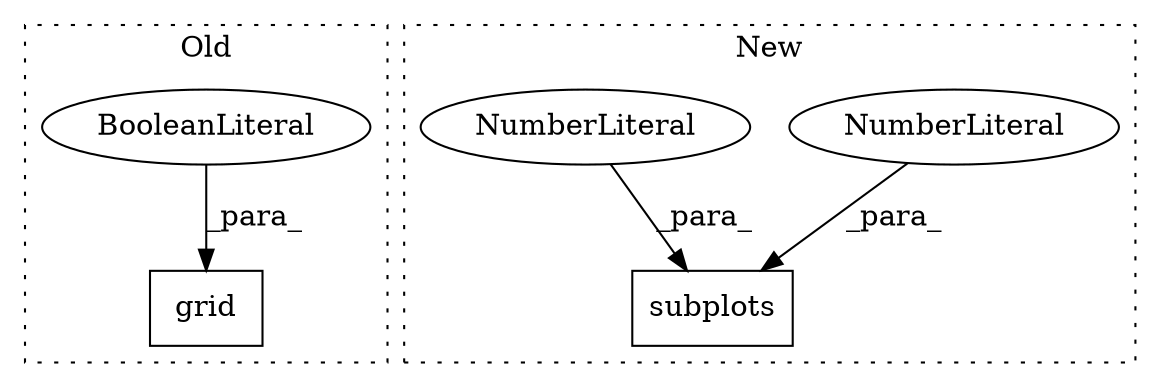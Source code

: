 digraph G {
subgraph cluster0 {
1 [label="grid" a="32" s="31284,31293" l="5,1" shape="box"];
5 [label="BooleanLiteral" a="9" s="31289" l="4" shape="ellipse"];
label = "Old";
style="dotted";
}
subgraph cluster1 {
2 [label="subplots" a="32" s="30856,30868" l="9,1" shape="box"];
3 [label="NumberLiteral" a="34" s="30867" l="1" shape="ellipse"];
4 [label="NumberLiteral" a="34" s="30865" l="1" shape="ellipse"];
label = "New";
style="dotted";
}
3 -> 2 [label="_para_"];
4 -> 2 [label="_para_"];
5 -> 1 [label="_para_"];
}